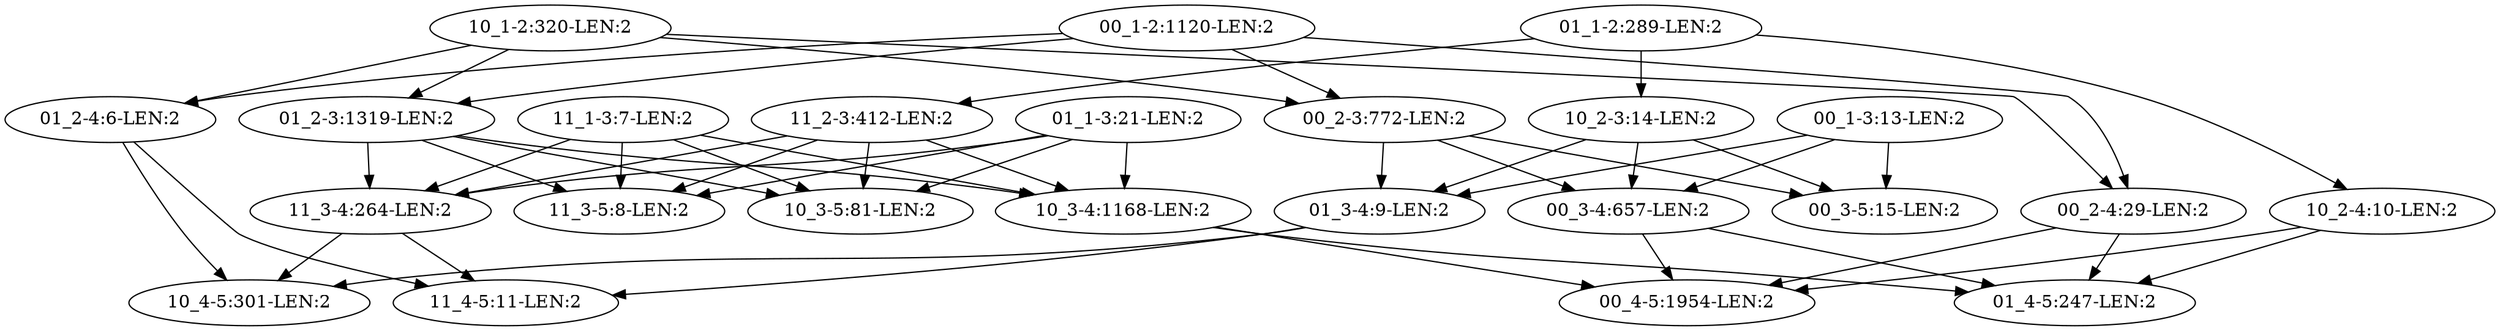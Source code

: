 digraph G {
    "00_3-4:657-LEN:2" -> "01_4-5:247-LEN:2";
    "00_3-4:657-LEN:2" -> "00_4-5:1954-LEN:2";
    "00_1-2:1120-LEN:2" -> "00_2-4:29-LEN:2";
    "00_1-2:1120-LEN:2" -> "01_2-3:1319-LEN:2";
    "00_1-2:1120-LEN:2" -> "01_2-4:6-LEN:2";
    "00_1-2:1120-LEN:2" -> "00_2-3:772-LEN:2";
    "10_3-4:1168-LEN:2" -> "01_4-5:247-LEN:2";
    "10_3-4:1168-LEN:2" -> "00_4-5:1954-LEN:2";
    "01_1-3:21-LEN:2" -> "10_3-4:1168-LEN:2";
    "01_1-3:21-LEN:2" -> "11_3-5:8-LEN:2";
    "01_1-3:21-LEN:2" -> "10_3-5:81-LEN:2";
    "01_1-3:21-LEN:2" -> "11_3-4:264-LEN:2";
    "00_2-4:29-LEN:2" -> "01_4-5:247-LEN:2";
    "00_2-4:29-LEN:2" -> "00_4-5:1954-LEN:2";
    "10_2-3:14-LEN:2" -> "00_3-4:657-LEN:2";
    "10_2-3:14-LEN:2" -> "00_3-5:15-LEN:2";
    "10_2-3:14-LEN:2" -> "01_3-4:9-LEN:2";
    "01_2-3:1319-LEN:2" -> "10_3-4:1168-LEN:2";
    "01_2-3:1319-LEN:2" -> "11_3-5:8-LEN:2";
    "01_2-3:1319-LEN:2" -> "10_3-5:81-LEN:2";
    "01_2-3:1319-LEN:2" -> "11_3-4:264-LEN:2";
    "11_2-3:412-LEN:2" -> "10_3-4:1168-LEN:2";
    "11_2-3:412-LEN:2" -> "11_3-5:8-LEN:2";
    "11_2-3:412-LEN:2" -> "10_3-5:81-LEN:2";
    "11_2-3:412-LEN:2" -> "11_3-4:264-LEN:2";
    "01_2-4:6-LEN:2" -> "10_4-5:301-LEN:2";
    "01_2-4:6-LEN:2" -> "11_4-5:11-LEN:2";
    "00_2-3:772-LEN:2" -> "00_3-4:657-LEN:2";
    "00_2-3:772-LEN:2" -> "00_3-5:15-LEN:2";
    "00_2-3:772-LEN:2" -> "01_3-4:9-LEN:2";
    "01_3-4:9-LEN:2" -> "10_4-5:301-LEN:2";
    "01_3-4:9-LEN:2" -> "11_4-5:11-LEN:2";
    "01_1-2:289-LEN:2" -> "10_2-3:14-LEN:2";
    "01_1-2:289-LEN:2" -> "11_2-3:412-LEN:2";
    "01_1-2:289-LEN:2" -> "10_2-4:10-LEN:2";
    "11_1-3:7-LEN:2" -> "10_3-4:1168-LEN:2";
    "11_1-3:7-LEN:2" -> "11_3-5:8-LEN:2";
    "11_1-3:7-LEN:2" -> "10_3-5:81-LEN:2";
    "11_1-3:7-LEN:2" -> "11_3-4:264-LEN:2";
    "11_3-4:264-LEN:2" -> "10_4-5:301-LEN:2";
    "11_3-4:264-LEN:2" -> "11_4-5:11-LEN:2";
    "00_1-3:13-LEN:2" -> "00_3-4:657-LEN:2";
    "00_1-3:13-LEN:2" -> "00_3-5:15-LEN:2";
    "00_1-3:13-LEN:2" -> "01_3-4:9-LEN:2";
    "10_1-2:320-LEN:2" -> "00_2-4:29-LEN:2";
    "10_1-2:320-LEN:2" -> "01_2-3:1319-LEN:2";
    "10_1-2:320-LEN:2" -> "01_2-4:6-LEN:2";
    "10_1-2:320-LEN:2" -> "00_2-3:772-LEN:2";
    "10_2-4:10-LEN:2" -> "01_4-5:247-LEN:2";
    "10_2-4:10-LEN:2" -> "00_4-5:1954-LEN:2";
}
